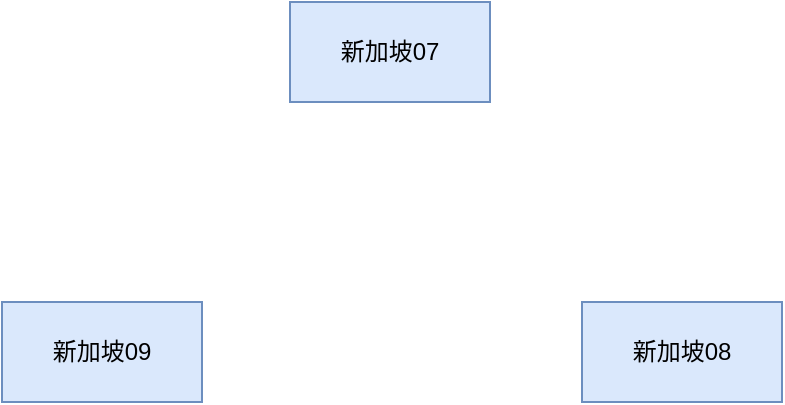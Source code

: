 <mxfile version="15.2.9" type="github">
  <diagram id="En8JmT4x3YTe0htqKZtp" name="Page-1">
    <mxGraphModel dx="942" dy="596" grid="1" gridSize="10" guides="1" tooltips="1" connect="1" arrows="1" fold="1" page="1" pageScale="1" pageWidth="827" pageHeight="1169" math="0" shadow="0">
      <root>
        <mxCell id="0" />
        <mxCell id="1" parent="0" />
        <mxCell id="nwLATBw_GkCe2qfeqM7C-1" value="新加坡09" style="rounded=0;whiteSpace=wrap;html=1;imageAspect=0;gradientDirection=east;direction=east;fillColor=#dae8fc;strokeColor=#6c8ebf;" parent="1" vertex="1">
          <mxGeometry x="170" y="320" width="100" height="50" as="geometry" />
        </mxCell>
        <mxCell id="T6ibIjyXnq24iasV9r0d-1" value="新加坡08" style="rounded=0;whiteSpace=wrap;html=1;imageAspect=1;gradientDirection=east;direction=east;fillColor=#dae8fc;strokeColor=#6c8ebf;" vertex="1" parent="1">
          <mxGeometry x="460" y="320" width="100" height="50" as="geometry" />
        </mxCell>
        <mxCell id="T6ibIjyXnq24iasV9r0d-3" value="新加坡07" style="rounded=0;whiteSpace=wrap;html=1;imageAspect=1;gradientDirection=east;direction=east;fillColor=#dae8fc;strokeColor=#6c8ebf;" vertex="1" parent="1">
          <mxGeometry x="314" y="170" width="100" height="50" as="geometry" />
        </mxCell>
      </root>
    </mxGraphModel>
  </diagram>
</mxfile>
